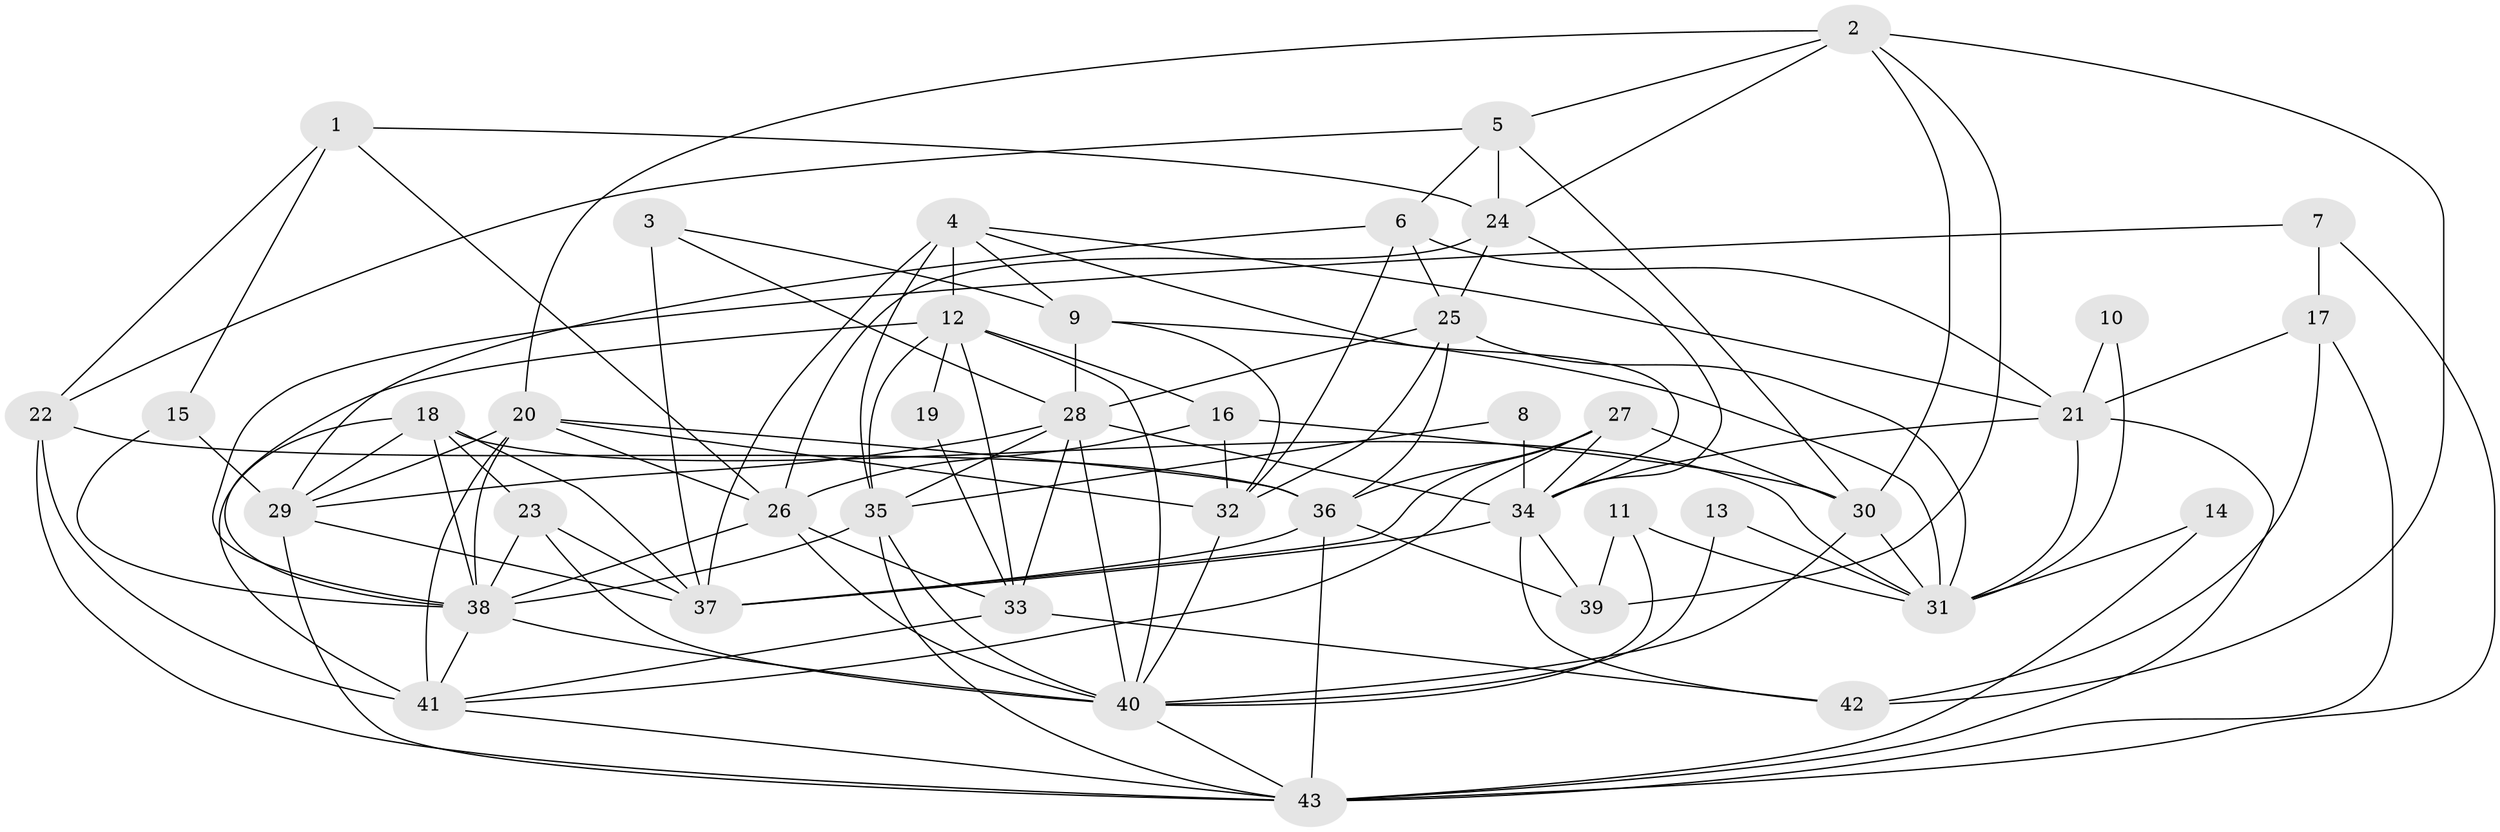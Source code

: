 // original degree distribution, {5: 0.15294117647058825, 4: 0.3176470588235294, 2: 0.1411764705882353, 6: 0.1411764705882353, 7: 0.023529411764705882, 3: 0.2235294117647059}
// Generated by graph-tools (version 1.1) at 2025/50/03/09/25 03:50:08]
// undirected, 43 vertices, 120 edges
graph export_dot {
graph [start="1"]
  node [color=gray90,style=filled];
  1;
  2;
  3;
  4;
  5;
  6;
  7;
  8;
  9;
  10;
  11;
  12;
  13;
  14;
  15;
  16;
  17;
  18;
  19;
  20;
  21;
  22;
  23;
  24;
  25;
  26;
  27;
  28;
  29;
  30;
  31;
  32;
  33;
  34;
  35;
  36;
  37;
  38;
  39;
  40;
  41;
  42;
  43;
  1 -- 15 [weight=1.0];
  1 -- 22 [weight=1.0];
  1 -- 24 [weight=1.0];
  1 -- 26 [weight=1.0];
  2 -- 5 [weight=1.0];
  2 -- 20 [weight=1.0];
  2 -- 24 [weight=1.0];
  2 -- 30 [weight=1.0];
  2 -- 39 [weight=1.0];
  2 -- 42 [weight=1.0];
  3 -- 9 [weight=1.0];
  3 -- 28 [weight=1.0];
  3 -- 37 [weight=1.0];
  4 -- 9 [weight=1.0];
  4 -- 12 [weight=1.0];
  4 -- 21 [weight=1.0];
  4 -- 34 [weight=1.0];
  4 -- 35 [weight=1.0];
  4 -- 37 [weight=2.0];
  5 -- 6 [weight=1.0];
  5 -- 22 [weight=1.0];
  5 -- 24 [weight=1.0];
  5 -- 30 [weight=1.0];
  6 -- 21 [weight=1.0];
  6 -- 25 [weight=1.0];
  6 -- 29 [weight=1.0];
  6 -- 32 [weight=1.0];
  7 -- 17 [weight=1.0];
  7 -- 38 [weight=1.0];
  7 -- 43 [weight=1.0];
  8 -- 34 [weight=1.0];
  8 -- 35 [weight=1.0];
  9 -- 28 [weight=1.0];
  9 -- 31 [weight=1.0];
  9 -- 32 [weight=1.0];
  10 -- 21 [weight=1.0];
  10 -- 31 [weight=1.0];
  11 -- 31 [weight=1.0];
  11 -- 39 [weight=1.0];
  11 -- 40 [weight=1.0];
  12 -- 16 [weight=1.0];
  12 -- 19 [weight=1.0];
  12 -- 33 [weight=1.0];
  12 -- 35 [weight=1.0];
  12 -- 38 [weight=1.0];
  12 -- 40 [weight=1.0];
  13 -- 31 [weight=1.0];
  13 -- 40 [weight=1.0];
  14 -- 31 [weight=1.0];
  14 -- 43 [weight=1.0];
  15 -- 29 [weight=1.0];
  15 -- 38 [weight=1.0];
  16 -- 26 [weight=1.0];
  16 -- 30 [weight=1.0];
  16 -- 32 [weight=1.0];
  17 -- 21 [weight=1.0];
  17 -- 42 [weight=1.0];
  17 -- 43 [weight=1.0];
  18 -- 23 [weight=1.0];
  18 -- 29 [weight=1.0];
  18 -- 31 [weight=1.0];
  18 -- 37 [weight=1.0];
  18 -- 38 [weight=1.0];
  18 -- 41 [weight=1.0];
  19 -- 33 [weight=1.0];
  20 -- 26 [weight=1.0];
  20 -- 29 [weight=1.0];
  20 -- 32 [weight=1.0];
  20 -- 36 [weight=1.0];
  20 -- 38 [weight=1.0];
  20 -- 41 [weight=1.0];
  21 -- 31 [weight=1.0];
  21 -- 34 [weight=1.0];
  21 -- 43 [weight=1.0];
  22 -- 36 [weight=1.0];
  22 -- 41 [weight=2.0];
  22 -- 43 [weight=1.0];
  23 -- 37 [weight=1.0];
  23 -- 38 [weight=1.0];
  23 -- 40 [weight=1.0];
  24 -- 25 [weight=1.0];
  24 -- 26 [weight=1.0];
  24 -- 34 [weight=1.0];
  25 -- 28 [weight=1.0];
  25 -- 31 [weight=1.0];
  25 -- 32 [weight=1.0];
  25 -- 36 [weight=2.0];
  26 -- 33 [weight=1.0];
  26 -- 38 [weight=1.0];
  26 -- 40 [weight=1.0];
  27 -- 30 [weight=1.0];
  27 -- 34 [weight=1.0];
  27 -- 36 [weight=1.0];
  27 -- 37 [weight=1.0];
  27 -- 41 [weight=1.0];
  28 -- 29 [weight=1.0];
  28 -- 33 [weight=1.0];
  28 -- 34 [weight=1.0];
  28 -- 35 [weight=1.0];
  28 -- 40 [weight=1.0];
  29 -- 37 [weight=1.0];
  29 -- 43 [weight=1.0];
  30 -- 31 [weight=1.0];
  30 -- 40 [weight=1.0];
  32 -- 40 [weight=1.0];
  33 -- 41 [weight=1.0];
  33 -- 42 [weight=1.0];
  34 -- 37 [weight=1.0];
  34 -- 39 [weight=1.0];
  34 -- 42 [weight=1.0];
  35 -- 38 [weight=1.0];
  35 -- 40 [weight=1.0];
  35 -- 43 [weight=1.0];
  36 -- 37 [weight=1.0];
  36 -- 39 [weight=1.0];
  36 -- 43 [weight=1.0];
  38 -- 40 [weight=2.0];
  38 -- 41 [weight=1.0];
  40 -- 43 [weight=1.0];
  41 -- 43 [weight=1.0];
}

